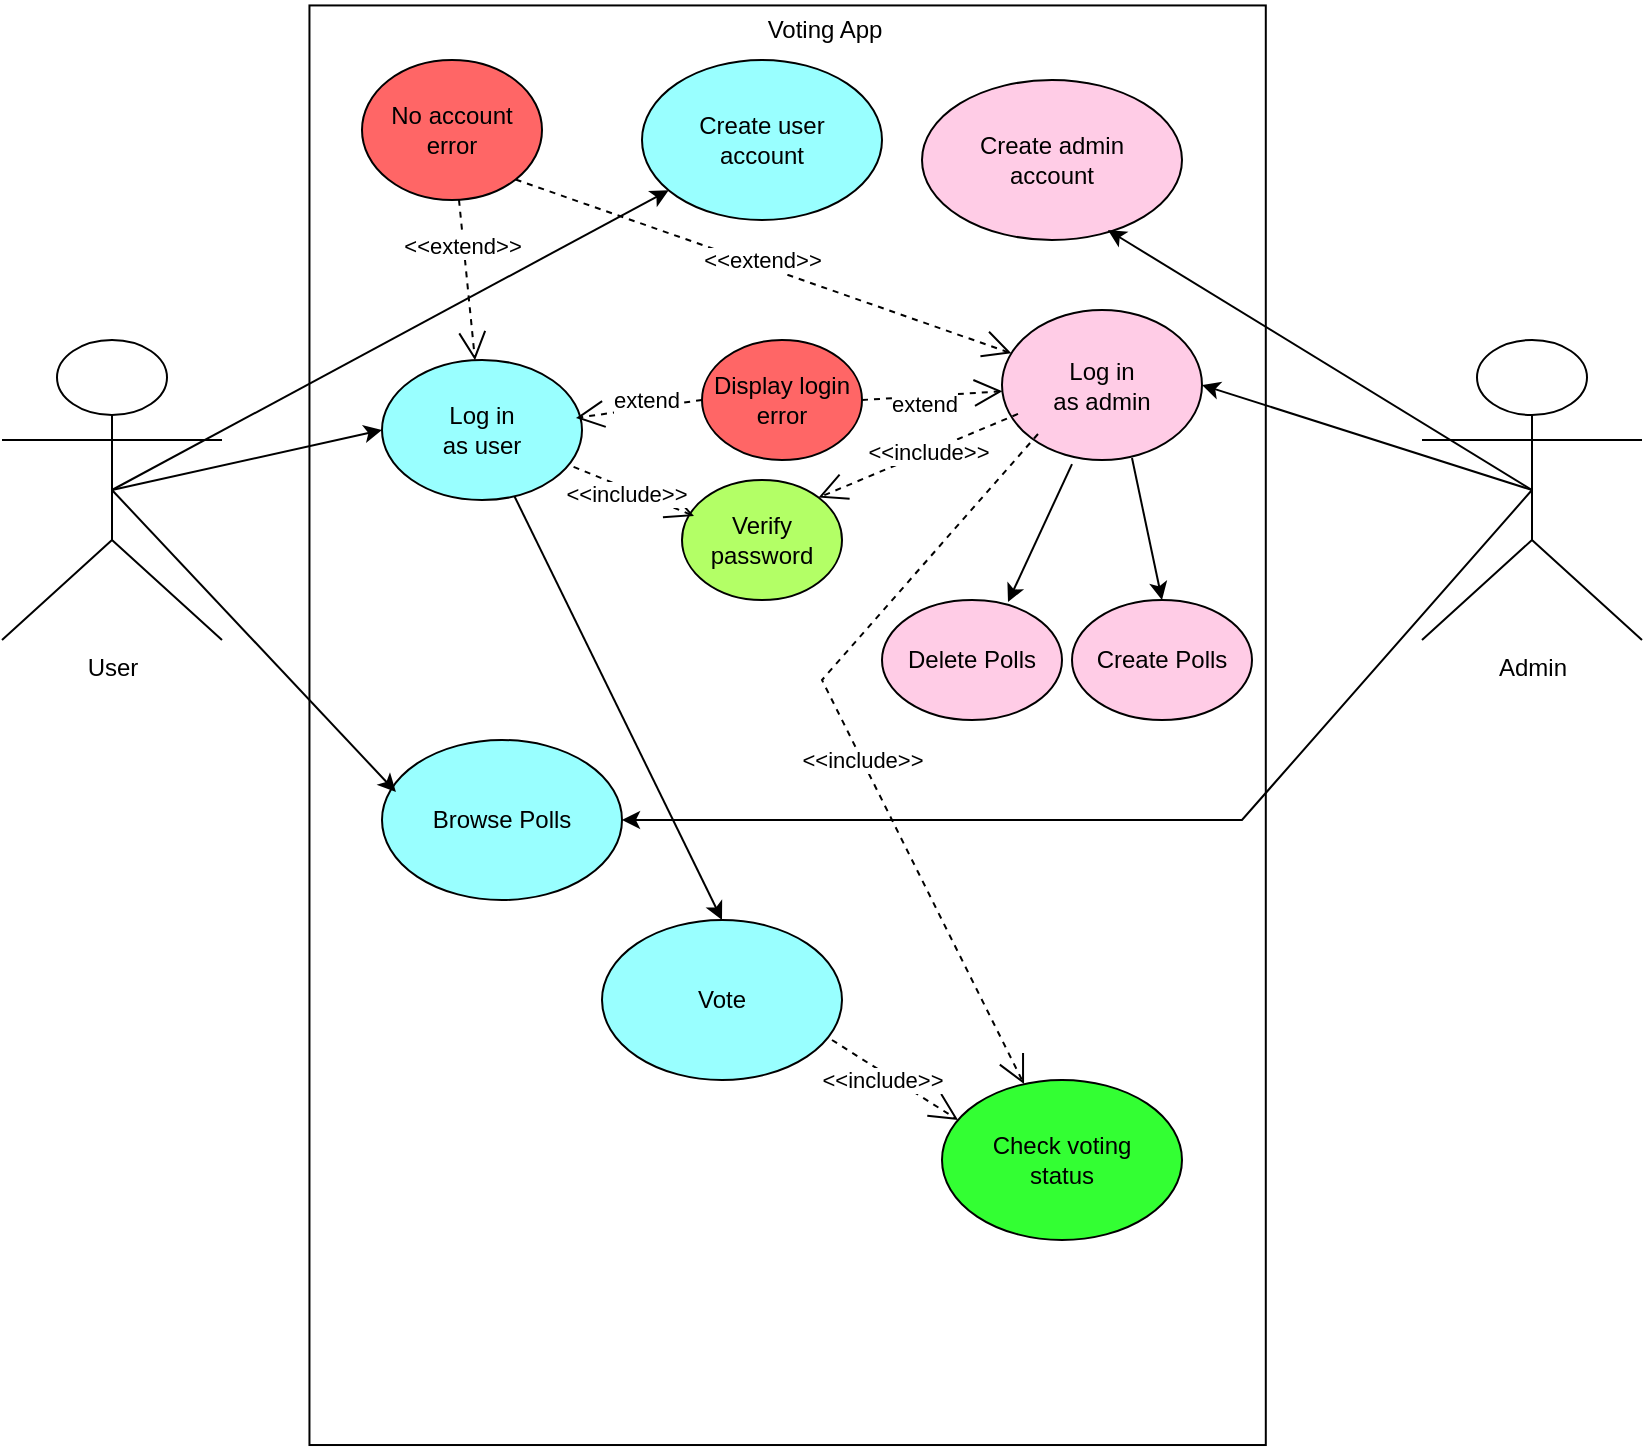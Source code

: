 <mxfile version="24.8.4">
  <diagram name="Page-1" id="0BV_9wrWU9VkHLlw-FYD">
    <mxGraphModel dx="1434" dy="746" grid="1" gridSize="10" guides="1" tooltips="1" connect="1" arrows="1" fold="1" page="1" pageScale="1" pageWidth="850" pageHeight="1100" math="0" shadow="0">
      <root>
        <mxCell id="0" />
        <mxCell id="1" parent="0" />
        <mxCell id="9rW0PvsvgF_CwK7unK1E-14" value="" style="rounded=0;whiteSpace=wrap;html=1;rotation=90;" vertex="1" parent="1">
          <mxGeometry x="42.92" y="133.53" width="719.79" height="478.17" as="geometry" />
        </mxCell>
        <mxCell id="9rW0PvsvgF_CwK7unK1E-18" value="Voting App" style="text;html=1;align=center;verticalAlign=middle;resizable=0;points=[];autosize=1;strokeColor=none;fillColor=none;" vertex="1" parent="1">
          <mxGeometry x="381.11" y="10" width="80" height="30" as="geometry" />
        </mxCell>
        <mxCell id="9rW0PvsvgF_CwK7unK1E-20" value="User" style="shape=umlActor;verticalLabelPosition=bottom;verticalAlign=top;html=1;outlineConnect=0;" vertex="1" parent="1">
          <mxGeometry x="10" y="180" width="110" height="150" as="geometry" />
        </mxCell>
        <mxCell id="9rW0PvsvgF_CwK7unK1E-33" value="Log in&lt;div&gt;as user&lt;/div&gt;" style="ellipse;whiteSpace=wrap;html=1;fillColor=#99FFFF;" vertex="1" parent="1">
          <mxGeometry x="200" y="190" width="100" height="70" as="geometry" />
        </mxCell>
        <mxCell id="9rW0PvsvgF_CwK7unK1E-34" value="Vote" style="ellipse;whiteSpace=wrap;html=1;fillColor=#99FFFF;" vertex="1" parent="1">
          <mxGeometry x="310" y="470" width="120" height="80" as="geometry" />
        </mxCell>
        <mxCell id="9rW0PvsvgF_CwK7unK1E-36" value="Check voting&lt;div&gt;status&lt;/div&gt;" style="ellipse;whiteSpace=wrap;html=1;fillColor=#33FF33;" vertex="1" parent="1">
          <mxGeometry x="480" y="550" width="120" height="80" as="geometry" />
        </mxCell>
        <mxCell id="9rW0PvsvgF_CwK7unK1E-37" value="Delete Polls" style="ellipse;whiteSpace=wrap;html=1;fillColor=#FFCCE6;" vertex="1" parent="1">
          <mxGeometry x="450" y="310" width="90" height="60" as="geometry" />
        </mxCell>
        <mxCell id="9rW0PvsvgF_CwK7unK1E-38" value="Create Polls" style="ellipse;whiteSpace=wrap;html=1;fillColor=#FFCCE6;" vertex="1" parent="1">
          <mxGeometry x="545" y="310" width="90" height="60" as="geometry" />
        </mxCell>
        <mxCell id="9rW0PvsvgF_CwK7unK1E-35" value="Browse Polls" style="ellipse;whiteSpace=wrap;html=1;fillColor=#99FFFF;" vertex="1" parent="1">
          <mxGeometry x="200" y="380" width="120" height="80" as="geometry" />
        </mxCell>
        <mxCell id="9rW0PvsvgF_CwK7unK1E-61" value="Verify password" style="ellipse;whiteSpace=wrap;html=1;strokeColor=#000000;fillColor=#B3FF66;" vertex="1" parent="1">
          <mxGeometry x="350" y="250" width="80" height="60" as="geometry" />
        </mxCell>
        <mxCell id="9rW0PvsvgF_CwK7unK1E-62" value="Display login error" style="ellipse;whiteSpace=wrap;html=1;fillColor=#FF6666;" vertex="1" parent="1">
          <mxGeometry x="360" y="180" width="80" height="60" as="geometry" />
        </mxCell>
        <mxCell id="9rW0PvsvgF_CwK7unK1E-63" value="Admin" style="shape=umlActor;verticalLabelPosition=bottom;verticalAlign=top;html=1;outlineConnect=0;" vertex="1" parent="1">
          <mxGeometry x="720" y="180" width="110" height="150" as="geometry" />
        </mxCell>
        <mxCell id="9rW0PvsvgF_CwK7unK1E-108" value="" style="endArrow=classic;html=1;rounded=0;exitX=0.5;exitY=0.5;exitDx=0;exitDy=0;exitPerimeter=0;entryX=0.058;entryY=0.325;entryDx=0;entryDy=0;entryPerimeter=0;" edge="1" parent="1" source="9rW0PvsvgF_CwK7unK1E-20" target="9rW0PvsvgF_CwK7unK1E-35">
          <mxGeometry width="50" height="50" relative="1" as="geometry">
            <mxPoint x="100" y="260" as="sourcePoint" />
            <mxPoint x="190" y="310" as="targetPoint" />
          </mxGeometry>
        </mxCell>
        <mxCell id="9rW0PvsvgF_CwK7unK1E-109" value="" style="endArrow=classic;html=1;rounded=0;exitX=0.5;exitY=0.5;exitDx=0;exitDy=0;exitPerimeter=0;entryX=1;entryY=0.5;entryDx=0;entryDy=0;" edge="1" parent="1" source="9rW0PvsvgF_CwK7unK1E-63" target="9rW0PvsvgF_CwK7unK1E-35">
          <mxGeometry width="50" height="50" relative="1" as="geometry">
            <mxPoint x="672.64" y="270" as="sourcePoint" />
            <mxPoint x="620" y="290" as="targetPoint" />
            <Array as="points">
              <mxPoint x="630" y="420" />
            </Array>
          </mxGeometry>
        </mxCell>
        <mxCell id="9rW0PvsvgF_CwK7unK1E-112" value="" style="endArrow=classic;html=1;rounded=0;exitX=0.5;exitY=0.5;exitDx=0;exitDy=0;exitPerimeter=0;entryX=0;entryY=0.5;entryDx=0;entryDy=0;" edge="1" parent="1" source="9rW0PvsvgF_CwK7unK1E-20" target="9rW0PvsvgF_CwK7unK1E-33">
          <mxGeometry width="50" height="50" relative="1" as="geometry">
            <mxPoint x="100" y="240" as="sourcePoint" />
            <mxPoint x="242" y="301" as="targetPoint" />
          </mxGeometry>
        </mxCell>
        <mxCell id="9rW0PvsvgF_CwK7unK1E-113" value="" style="endArrow=classic;html=1;rounded=0;exitX=0.5;exitY=0.5;exitDx=0;exitDy=0;exitPerimeter=0;" edge="1" parent="1" source="9rW0PvsvgF_CwK7unK1E-20" target="9rW0PvsvgF_CwK7unK1E-111">
          <mxGeometry width="50" height="50" relative="1" as="geometry">
            <mxPoint x="95" y="250" as="sourcePoint" />
            <mxPoint x="370" y="250" as="targetPoint" />
          </mxGeometry>
        </mxCell>
        <mxCell id="9rW0PvsvgF_CwK7unK1E-111" value="Create user&lt;div&gt;account&lt;/div&gt;" style="ellipse;whiteSpace=wrap;html=1;fillColor=#99FFFF;" vertex="1" parent="1">
          <mxGeometry x="330" y="40.0" width="120" height="80" as="geometry" />
        </mxCell>
        <mxCell id="9rW0PvsvgF_CwK7unK1E-118" value="extend" style="endArrow=open;endSize=12;dashed=1;html=1;rounded=0;exitX=0;exitY=0.5;exitDx=0;exitDy=0;entryX=0.97;entryY=0.414;entryDx=0;entryDy=0;entryPerimeter=0;" edge="1" parent="1" source="9rW0PvsvgF_CwK7unK1E-62" target="9rW0PvsvgF_CwK7unK1E-33">
          <mxGeometry x="-0.113" y="-4" width="160" relative="1" as="geometry">
            <mxPoint x="299.36" y="270" as="sourcePoint" />
            <mxPoint x="370" y="220" as="targetPoint" />
            <mxPoint as="offset" />
            <Array as="points" />
          </mxGeometry>
        </mxCell>
        <mxCell id="9rW0PvsvgF_CwK7unK1E-119" value="&amp;lt;&amp;lt;include&amp;gt;&amp;gt;" style="endArrow=open;endSize=12;dashed=1;html=1;rounded=0;exitX=0.958;exitY=0.763;exitDx=0;exitDy=0;exitPerimeter=0;entryX=0.075;entryY=0.3;entryDx=0;entryDy=0;entryPerimeter=0;" edge="1" parent="1" source="9rW0PvsvgF_CwK7unK1E-33" target="9rW0PvsvgF_CwK7unK1E-61">
          <mxGeometry x="-0.112" y="-3" width="160" relative="1" as="geometry">
            <mxPoint x="385" y="240.0" as="sourcePoint" />
            <mxPoint x="360" y="280" as="targetPoint" />
            <mxPoint as="offset" />
            <Array as="points" />
          </mxGeometry>
        </mxCell>
        <mxCell id="9rW0PvsvgF_CwK7unK1E-120" value="No account&lt;div&gt;error&lt;/div&gt;" style="ellipse;whiteSpace=wrap;html=1;strokeColor=#000000;fillColor=#FF6666;" vertex="1" parent="1">
          <mxGeometry x="190" y="40" width="90" height="70" as="geometry" />
        </mxCell>
        <mxCell id="9rW0PvsvgF_CwK7unK1E-121" value="&amp;lt;&amp;lt;extend&amp;gt;&amp;gt;" style="endArrow=open;endSize=12;dashed=1;html=1;rounded=0;" edge="1" parent="1" source="9rW0PvsvgF_CwK7unK1E-120" target="9rW0PvsvgF_CwK7unK1E-33">
          <mxGeometry x="-0.419" y="-1" width="160" relative="1" as="geometry">
            <mxPoint x="314" y="130" as="sourcePoint" />
            <mxPoint x="370" y="191.5" as="targetPoint" />
            <mxPoint as="offset" />
            <Array as="points" />
          </mxGeometry>
        </mxCell>
        <mxCell id="9rW0PvsvgF_CwK7unK1E-127" value="Create admin&lt;div&gt;account&lt;/div&gt;" style="ellipse;whiteSpace=wrap;html=1;fillColor=#FFCCE6;" vertex="1" parent="1">
          <mxGeometry x="470" y="50" width="130" height="80" as="geometry" />
        </mxCell>
        <mxCell id="9rW0PvsvgF_CwK7unK1E-128" value="" style="endArrow=classic;html=1;rounded=0;exitX=0.5;exitY=0.5;exitDx=0;exitDy=0;exitPerimeter=0;entryX=0.715;entryY=0.938;entryDx=0;entryDy=0;entryPerimeter=0;" edge="1" parent="1" source="9rW0PvsvgF_CwK7unK1E-63" target="9rW0PvsvgF_CwK7unK1E-127">
          <mxGeometry width="50" height="50" relative="1" as="geometry">
            <mxPoint x="560" y="201.83" as="sourcePoint" />
            <mxPoint x="610" y="151.83" as="targetPoint" />
          </mxGeometry>
        </mxCell>
        <mxCell id="9rW0PvsvgF_CwK7unK1E-129" value="Log in&lt;div&gt;as admin&lt;/div&gt;" style="ellipse;whiteSpace=wrap;html=1;fillColor=#FFCCE6;" vertex="1" parent="1">
          <mxGeometry x="510" y="165" width="100" height="75" as="geometry" />
        </mxCell>
        <mxCell id="9rW0PvsvgF_CwK7unK1E-130" value="" style="endArrow=classic;html=1;rounded=0;entryX=1;entryY=0.5;entryDx=0;entryDy=0;exitX=0.5;exitY=0.5;exitDx=0;exitDy=0;exitPerimeter=0;" edge="1" parent="1" source="9rW0PvsvgF_CwK7unK1E-63" target="9rW0PvsvgF_CwK7unK1E-129">
          <mxGeometry width="50" height="50" relative="1" as="geometry">
            <mxPoint x="730" y="260" as="sourcePoint" />
            <mxPoint x="573" y="135" as="targetPoint" />
          </mxGeometry>
        </mxCell>
        <mxCell id="9rW0PvsvgF_CwK7unK1E-146" value="&amp;lt;&amp;lt;extend&amp;gt;&amp;gt;" style="endArrow=open;endSize=12;dashed=1;html=1;rounded=0;exitX=1;exitY=1;exitDx=0;exitDy=0;" edge="1" parent="1" source="9rW0PvsvgF_CwK7unK1E-120" target="9rW0PvsvgF_CwK7unK1E-129">
          <mxGeometry x="-0.013" y="3" width="160" relative="1" as="geometry">
            <mxPoint x="279" y="138" as="sourcePoint" />
            <mxPoint x="338" y="212" as="targetPoint" />
            <mxPoint as="offset" />
            <Array as="points" />
          </mxGeometry>
        </mxCell>
        <mxCell id="9rW0PvsvgF_CwK7unK1E-150" value="&amp;lt;&amp;lt;include&amp;gt;&amp;gt;" style="endArrow=open;endSize=12;dashed=1;html=1;rounded=0;exitX=0.08;exitY=0.693;exitDx=0;exitDy=0;exitPerimeter=0;entryX=1;entryY=0;entryDx=0;entryDy=0;" edge="1" parent="1" source="9rW0PvsvgF_CwK7unK1E-129" target="9rW0PvsvgF_CwK7unK1E-61">
          <mxGeometry x="-0.099" width="160" relative="1" as="geometry">
            <mxPoint x="480" y="211.5" as="sourcePoint" />
            <mxPoint x="430" y="238.5" as="targetPoint" />
            <mxPoint as="offset" />
            <Array as="points" />
          </mxGeometry>
        </mxCell>
        <mxCell id="9rW0PvsvgF_CwK7unK1E-151" value="extend" style="endArrow=open;endSize=12;dashed=1;html=1;rounded=0;exitX=1;exitY=0.5;exitDx=0;exitDy=0;" edge="1" parent="1" source="9rW0PvsvgF_CwK7unK1E-62" target="9rW0PvsvgF_CwK7unK1E-129">
          <mxGeometry x="-0.113" y="-4" width="160" relative="1" as="geometry">
            <mxPoint x="360" y="210" as="sourcePoint" />
            <mxPoint x="308" y="224" as="targetPoint" />
            <mxPoint as="offset" />
            <Array as="points" />
          </mxGeometry>
        </mxCell>
        <mxCell id="9rW0PvsvgF_CwK7unK1E-152" value="" style="endArrow=classic;html=1;rounded=0;exitX=0.65;exitY=0.987;exitDx=0;exitDy=0;exitPerimeter=0;" edge="1" parent="1" source="9rW0PvsvgF_CwK7unK1E-129">
          <mxGeometry width="50" height="50" relative="1" as="geometry">
            <mxPoint x="400" y="390" as="sourcePoint" />
            <mxPoint x="590" y="310" as="targetPoint" />
          </mxGeometry>
        </mxCell>
        <mxCell id="9rW0PvsvgF_CwK7unK1E-153" value="" style="endArrow=classic;html=1;rounded=0;exitX=0.35;exitY=1.027;exitDx=0;exitDy=0;exitPerimeter=0;entryX=0.7;entryY=0.017;entryDx=0;entryDy=0;entryPerimeter=0;" edge="1" parent="1" source="9rW0PvsvgF_CwK7unK1E-129" target="9rW0PvsvgF_CwK7unK1E-37">
          <mxGeometry width="50" height="50" relative="1" as="geometry">
            <mxPoint x="532.5" y="232.5" as="sourcePoint" />
            <mxPoint x="510" y="320" as="targetPoint" />
          </mxGeometry>
        </mxCell>
        <mxCell id="9rW0PvsvgF_CwK7unK1E-156" value="" style="endArrow=classic;html=1;rounded=0;entryX=0.5;entryY=0;entryDx=0;entryDy=0;" edge="1" parent="1" source="9rW0PvsvgF_CwK7unK1E-33" target="9rW0PvsvgF_CwK7unK1E-34">
          <mxGeometry width="50" height="50" relative="1" as="geometry">
            <mxPoint x="260" y="260" as="sourcePoint" />
            <mxPoint x="402" y="411" as="targetPoint" />
          </mxGeometry>
        </mxCell>
        <mxCell id="9rW0PvsvgF_CwK7unK1E-158" value="&amp;lt;&amp;lt;include&amp;gt;&amp;gt;" style="endArrow=open;endSize=12;dashed=1;html=1;rounded=0;exitX=0.08;exitY=0.693;exitDx=0;exitDy=0;exitPerimeter=0;" edge="1" parent="1" target="9rW0PvsvgF_CwK7unK1E-36">
          <mxGeometry x="0.07" width="160" relative="1" as="geometry">
            <mxPoint x="528" y="227" as="sourcePoint" />
            <mxPoint x="428" y="269" as="targetPoint" />
            <mxPoint as="offset" />
            <Array as="points">
              <mxPoint x="420" y="350" />
            </Array>
          </mxGeometry>
        </mxCell>
        <mxCell id="9rW0PvsvgF_CwK7unK1E-159" value="&amp;lt;&amp;lt;include&amp;gt;&amp;gt;" style="endArrow=open;endSize=12;dashed=1;html=1;rounded=0;entryX=0.067;entryY=0.25;entryDx=0;entryDy=0;entryPerimeter=0;" edge="1" parent="1" target="9rW0PvsvgF_CwK7unK1E-36">
          <mxGeometry x="-0.147" y="-3" width="160" relative="1" as="geometry">
            <mxPoint x="425" y="530" as="sourcePoint" />
            <mxPoint x="485" y="557" as="targetPoint" />
            <mxPoint as="offset" />
            <Array as="points" />
          </mxGeometry>
        </mxCell>
      </root>
    </mxGraphModel>
  </diagram>
</mxfile>
